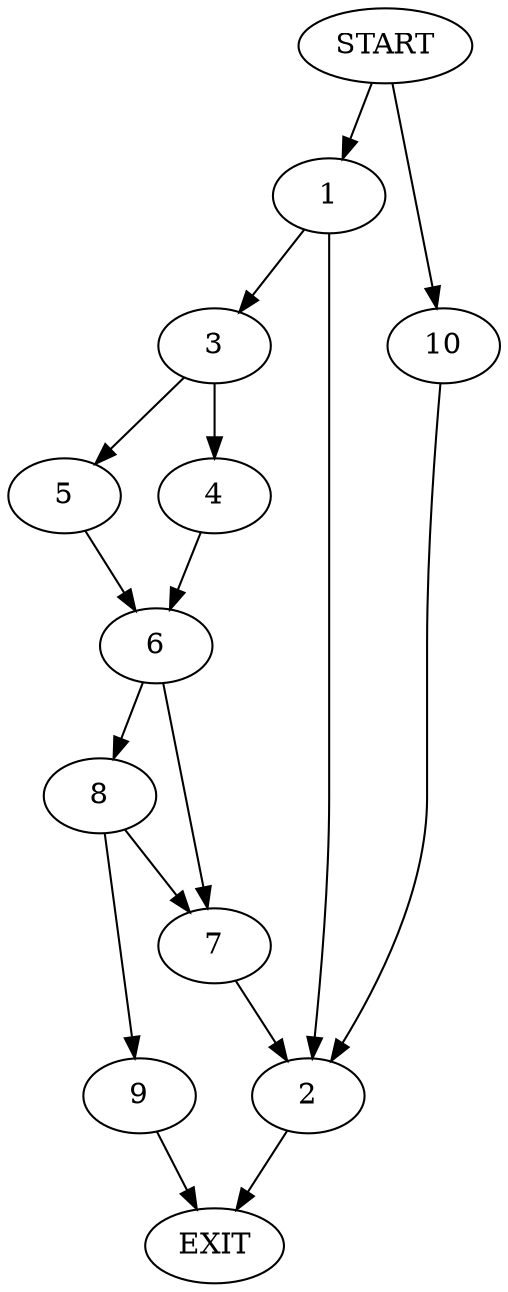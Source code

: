 digraph {
0 [label="START"]
11 [label="EXIT"]
0 -> 1
1 -> 2
1 -> 3
2 -> 11
3 -> 4
3 -> 5
5 -> 6
4 -> 6
6 -> 7
6 -> 8
7 -> 2
8 -> 7
8 -> 9
9 -> 11
0 -> 10
10 -> 2
}
